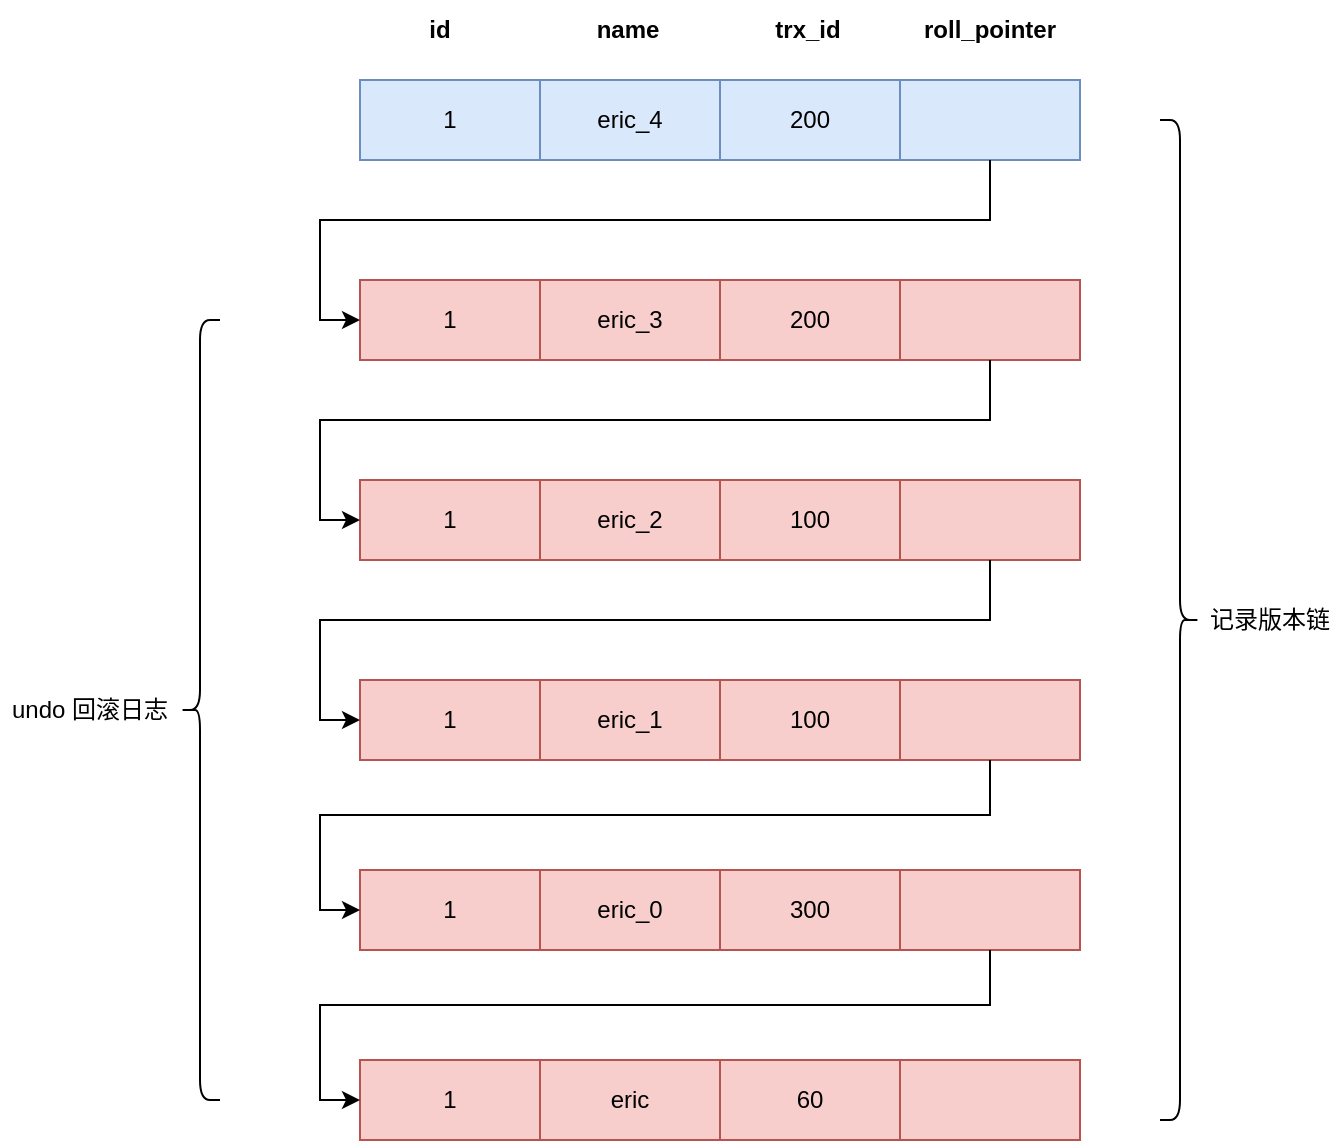 <mxfile version="18.0.6" type="github">
  <diagram id="kmHk08wQ4hHj-7ax0xLg" name="Page-1">
    <mxGraphModel dx="1186" dy="738" grid="1" gridSize="10" guides="1" tooltips="1" connect="1" arrows="1" fold="1" page="1" pageScale="1" pageWidth="827" pageHeight="1169" math="0" shadow="0">
      <root>
        <mxCell id="0" />
        <mxCell id="1" parent="0" />
        <mxCell id="a_EdkscYjYdFdSPlJ0fv-9" value="" style="group;fillColor=#dae8fc;strokeColor=#6c8ebf;" vertex="1" connectable="0" parent="1">
          <mxGeometry x="220" y="190" width="360" height="40" as="geometry" />
        </mxCell>
        <mxCell id="a_EdkscYjYdFdSPlJ0fv-1" value="1" style="rounded=0;whiteSpace=wrap;html=1;fillColor=#dae8fc;strokeColor=#6c8ebf;" vertex="1" parent="a_EdkscYjYdFdSPlJ0fv-9">
          <mxGeometry width="90" height="40" as="geometry" />
        </mxCell>
        <mxCell id="a_EdkscYjYdFdSPlJ0fv-2" value="eric_4" style="rounded=0;whiteSpace=wrap;html=1;fillColor=#dae8fc;strokeColor=#6c8ebf;" vertex="1" parent="a_EdkscYjYdFdSPlJ0fv-9">
          <mxGeometry x="90" width="90" height="40" as="geometry" />
        </mxCell>
        <mxCell id="a_EdkscYjYdFdSPlJ0fv-3" value="200" style="rounded=0;whiteSpace=wrap;html=1;fillColor=#dae8fc;strokeColor=#6c8ebf;" vertex="1" parent="a_EdkscYjYdFdSPlJ0fv-9">
          <mxGeometry x="180" width="90" height="40" as="geometry" />
        </mxCell>
        <mxCell id="a_EdkscYjYdFdSPlJ0fv-4" value="" style="rounded=0;whiteSpace=wrap;html=1;fillColor=#dae8fc;strokeColor=#6c8ebf;" vertex="1" parent="a_EdkscYjYdFdSPlJ0fv-9">
          <mxGeometry x="270" width="90" height="40" as="geometry" />
        </mxCell>
        <mxCell id="a_EdkscYjYdFdSPlJ0fv-10" value="" style="group" vertex="1" connectable="0" parent="1">
          <mxGeometry x="220" y="290" width="360" height="40" as="geometry" />
        </mxCell>
        <mxCell id="a_EdkscYjYdFdSPlJ0fv-11" value="1" style="rounded=0;whiteSpace=wrap;html=1;fillColor=#f8cecc;strokeColor=#b85450;" vertex="1" parent="a_EdkscYjYdFdSPlJ0fv-10">
          <mxGeometry width="90" height="40" as="geometry" />
        </mxCell>
        <mxCell id="a_EdkscYjYdFdSPlJ0fv-12" value="eric_3" style="rounded=0;whiteSpace=wrap;html=1;fillColor=#f8cecc;strokeColor=#b85450;" vertex="1" parent="a_EdkscYjYdFdSPlJ0fv-10">
          <mxGeometry x="90" width="90" height="40" as="geometry" />
        </mxCell>
        <mxCell id="a_EdkscYjYdFdSPlJ0fv-13" value="200" style="rounded=0;whiteSpace=wrap;html=1;fillColor=#f8cecc;strokeColor=#b85450;" vertex="1" parent="a_EdkscYjYdFdSPlJ0fv-10">
          <mxGeometry x="180" width="90" height="40" as="geometry" />
        </mxCell>
        <mxCell id="a_EdkscYjYdFdSPlJ0fv-14" value="" style="rounded=0;whiteSpace=wrap;html=1;fillColor=#f8cecc;strokeColor=#b85450;" vertex="1" parent="a_EdkscYjYdFdSPlJ0fv-10">
          <mxGeometry x="270" width="90" height="40" as="geometry" />
        </mxCell>
        <mxCell id="a_EdkscYjYdFdSPlJ0fv-15" value="" style="group;fillColor=#f8cecc;strokeColor=#b85450;" vertex="1" connectable="0" parent="1">
          <mxGeometry x="220" y="390" width="360" height="40" as="geometry" />
        </mxCell>
        <mxCell id="a_EdkscYjYdFdSPlJ0fv-16" value="1" style="rounded=0;whiteSpace=wrap;html=1;fillColor=#f8cecc;strokeColor=#b85450;" vertex="1" parent="a_EdkscYjYdFdSPlJ0fv-15">
          <mxGeometry width="90" height="40" as="geometry" />
        </mxCell>
        <mxCell id="a_EdkscYjYdFdSPlJ0fv-17" value="eric_2" style="rounded=0;whiteSpace=wrap;html=1;fillColor=#f8cecc;strokeColor=#b85450;" vertex="1" parent="a_EdkscYjYdFdSPlJ0fv-15">
          <mxGeometry x="90" width="90" height="40" as="geometry" />
        </mxCell>
        <mxCell id="a_EdkscYjYdFdSPlJ0fv-18" value="100" style="rounded=0;whiteSpace=wrap;html=1;fillColor=#f8cecc;strokeColor=#b85450;" vertex="1" parent="a_EdkscYjYdFdSPlJ0fv-15">
          <mxGeometry x="180" width="90" height="40" as="geometry" />
        </mxCell>
        <mxCell id="a_EdkscYjYdFdSPlJ0fv-19" value="" style="rounded=0;whiteSpace=wrap;html=1;fillColor=#f8cecc;strokeColor=#b85450;" vertex="1" parent="a_EdkscYjYdFdSPlJ0fv-15">
          <mxGeometry x="270" width="90" height="40" as="geometry" />
        </mxCell>
        <mxCell id="a_EdkscYjYdFdSPlJ0fv-21" style="edgeStyle=orthogonalEdgeStyle;rounded=0;orthogonalLoop=1;jettySize=auto;html=1;exitX=0.5;exitY=1;exitDx=0;exitDy=0;entryX=0;entryY=0.5;entryDx=0;entryDy=0;" edge="1" parent="1" source="a_EdkscYjYdFdSPlJ0fv-4" target="a_EdkscYjYdFdSPlJ0fv-11">
          <mxGeometry relative="1" as="geometry" />
        </mxCell>
        <mxCell id="a_EdkscYjYdFdSPlJ0fv-22" style="edgeStyle=orthogonalEdgeStyle;rounded=0;orthogonalLoop=1;jettySize=auto;html=1;exitX=0.5;exitY=1;exitDx=0;exitDy=0;entryX=0;entryY=0.5;entryDx=0;entryDy=0;" edge="1" parent="1" source="a_EdkscYjYdFdSPlJ0fv-14" target="a_EdkscYjYdFdSPlJ0fv-16">
          <mxGeometry relative="1" as="geometry" />
        </mxCell>
        <mxCell id="a_EdkscYjYdFdSPlJ0fv-23" value="" style="group" vertex="1" connectable="0" parent="1">
          <mxGeometry x="220" y="490" width="360" height="40" as="geometry" />
        </mxCell>
        <mxCell id="a_EdkscYjYdFdSPlJ0fv-24" value="1" style="rounded=0;whiteSpace=wrap;html=1;fillColor=#f8cecc;strokeColor=#b85450;" vertex="1" parent="a_EdkscYjYdFdSPlJ0fv-23">
          <mxGeometry width="90" height="40" as="geometry" />
        </mxCell>
        <mxCell id="a_EdkscYjYdFdSPlJ0fv-25" value="eric_1" style="rounded=0;whiteSpace=wrap;html=1;fillColor=#f8cecc;strokeColor=#b85450;" vertex="1" parent="a_EdkscYjYdFdSPlJ0fv-23">
          <mxGeometry x="90" width="90" height="40" as="geometry" />
        </mxCell>
        <mxCell id="a_EdkscYjYdFdSPlJ0fv-26" value="100" style="rounded=0;whiteSpace=wrap;html=1;fillColor=#f8cecc;strokeColor=#b85450;" vertex="1" parent="a_EdkscYjYdFdSPlJ0fv-23">
          <mxGeometry x="180" width="90" height="40" as="geometry" />
        </mxCell>
        <mxCell id="a_EdkscYjYdFdSPlJ0fv-27" value="" style="rounded=0;whiteSpace=wrap;html=1;fillColor=#f8cecc;strokeColor=#b85450;" vertex="1" parent="a_EdkscYjYdFdSPlJ0fv-23">
          <mxGeometry x="270" width="90" height="40" as="geometry" />
        </mxCell>
        <mxCell id="a_EdkscYjYdFdSPlJ0fv-28" style="edgeStyle=orthogonalEdgeStyle;rounded=0;orthogonalLoop=1;jettySize=auto;html=1;exitX=0.5;exitY=1;exitDx=0;exitDy=0;entryX=0;entryY=0.5;entryDx=0;entryDy=0;" edge="1" parent="1" source="a_EdkscYjYdFdSPlJ0fv-19" target="a_EdkscYjYdFdSPlJ0fv-24">
          <mxGeometry relative="1" as="geometry" />
        </mxCell>
        <mxCell id="a_EdkscYjYdFdSPlJ0fv-29" value="" style="group;fillColor=#d5e8d4;strokeColor=#82b366;" vertex="1" connectable="0" parent="1">
          <mxGeometry x="220" y="585" width="360" height="40" as="geometry" />
        </mxCell>
        <mxCell id="a_EdkscYjYdFdSPlJ0fv-30" value="1" style="rounded=0;whiteSpace=wrap;html=1;fillColor=#f8cecc;strokeColor=#b85450;" vertex="1" parent="a_EdkscYjYdFdSPlJ0fv-29">
          <mxGeometry width="90" height="40" as="geometry" />
        </mxCell>
        <mxCell id="a_EdkscYjYdFdSPlJ0fv-31" value="eric_0" style="rounded=0;whiteSpace=wrap;html=1;fillColor=#f8cecc;strokeColor=#b85450;" vertex="1" parent="a_EdkscYjYdFdSPlJ0fv-29">
          <mxGeometry x="90" width="90" height="40" as="geometry" />
        </mxCell>
        <mxCell id="a_EdkscYjYdFdSPlJ0fv-32" value="300" style="rounded=0;whiteSpace=wrap;html=1;fillColor=#f8cecc;strokeColor=#b85450;" vertex="1" parent="a_EdkscYjYdFdSPlJ0fv-29">
          <mxGeometry x="180" width="90" height="40" as="geometry" />
        </mxCell>
        <mxCell id="a_EdkscYjYdFdSPlJ0fv-33" value="" style="rounded=0;whiteSpace=wrap;html=1;fillColor=#f8cecc;strokeColor=#b85450;" vertex="1" parent="a_EdkscYjYdFdSPlJ0fv-29">
          <mxGeometry x="270" width="90" height="40" as="geometry" />
        </mxCell>
        <mxCell id="a_EdkscYjYdFdSPlJ0fv-34" style="edgeStyle=orthogonalEdgeStyle;rounded=0;orthogonalLoop=1;jettySize=auto;html=1;exitX=0.5;exitY=1;exitDx=0;exitDy=0;entryX=0;entryY=0.5;entryDx=0;entryDy=0;" edge="1" parent="1" source="a_EdkscYjYdFdSPlJ0fv-27" target="a_EdkscYjYdFdSPlJ0fv-30">
          <mxGeometry relative="1" as="geometry" />
        </mxCell>
        <mxCell id="a_EdkscYjYdFdSPlJ0fv-37" value="id" style="text;html=1;strokeColor=none;fillColor=none;align=center;verticalAlign=middle;whiteSpace=wrap;rounded=0;fontStyle=1" vertex="1" parent="1">
          <mxGeometry x="230" y="150" width="60" height="30" as="geometry" />
        </mxCell>
        <mxCell id="a_EdkscYjYdFdSPlJ0fv-38" value="name" style="text;html=1;strokeColor=none;fillColor=none;align=center;verticalAlign=middle;whiteSpace=wrap;rounded=0;fontStyle=1" vertex="1" parent="1">
          <mxGeometry x="324" y="150" width="60" height="30" as="geometry" />
        </mxCell>
        <mxCell id="a_EdkscYjYdFdSPlJ0fv-39" value="trx_id" style="text;html=1;strokeColor=none;fillColor=none;align=center;verticalAlign=middle;whiteSpace=wrap;rounded=0;fontStyle=1" vertex="1" parent="1">
          <mxGeometry x="413.5" y="150" width="60" height="30" as="geometry" />
        </mxCell>
        <mxCell id="a_EdkscYjYdFdSPlJ0fv-40" value="roll_pointer" style="text;html=1;strokeColor=none;fillColor=none;align=center;verticalAlign=middle;whiteSpace=wrap;rounded=0;fontStyle=1" vertex="1" parent="1">
          <mxGeometry x="500" y="150" width="70" height="30" as="geometry" />
        </mxCell>
        <mxCell id="a_EdkscYjYdFdSPlJ0fv-43" value="" style="group;fillColor=#d5e8d4;strokeColor=#82b366;" vertex="1" connectable="0" parent="1">
          <mxGeometry x="220" y="680" width="360" height="40" as="geometry" />
        </mxCell>
        <mxCell id="a_EdkscYjYdFdSPlJ0fv-44" value="1" style="rounded=0;whiteSpace=wrap;html=1;fillColor=#f8cecc;strokeColor=#b85450;" vertex="1" parent="a_EdkscYjYdFdSPlJ0fv-43">
          <mxGeometry width="90" height="40" as="geometry" />
        </mxCell>
        <mxCell id="a_EdkscYjYdFdSPlJ0fv-45" value="eric" style="rounded=0;whiteSpace=wrap;html=1;fillColor=#f8cecc;strokeColor=#b85450;" vertex="1" parent="a_EdkscYjYdFdSPlJ0fv-43">
          <mxGeometry x="90" width="90" height="40" as="geometry" />
        </mxCell>
        <mxCell id="a_EdkscYjYdFdSPlJ0fv-46" value="60" style="rounded=0;whiteSpace=wrap;html=1;fillColor=#f8cecc;strokeColor=#b85450;" vertex="1" parent="a_EdkscYjYdFdSPlJ0fv-43">
          <mxGeometry x="180" width="90" height="40" as="geometry" />
        </mxCell>
        <mxCell id="a_EdkscYjYdFdSPlJ0fv-47" value="" style="rounded=0;whiteSpace=wrap;html=1;fillColor=#f8cecc;strokeColor=#b85450;" vertex="1" parent="a_EdkscYjYdFdSPlJ0fv-43">
          <mxGeometry x="270" width="90" height="40" as="geometry" />
        </mxCell>
        <mxCell id="a_EdkscYjYdFdSPlJ0fv-49" style="edgeStyle=orthogonalEdgeStyle;rounded=0;orthogonalLoop=1;jettySize=auto;html=1;exitX=0.5;exitY=1;exitDx=0;exitDy=0;entryX=0;entryY=0.5;entryDx=0;entryDy=0;" edge="1" parent="1" source="a_EdkscYjYdFdSPlJ0fv-33" target="a_EdkscYjYdFdSPlJ0fv-44">
          <mxGeometry relative="1" as="geometry" />
        </mxCell>
        <mxCell id="a_EdkscYjYdFdSPlJ0fv-50" value="" style="shape=curlyBracket;whiteSpace=wrap;html=1;rounded=1;flipH=1;" vertex="1" parent="1">
          <mxGeometry x="620" y="210" width="20" height="500" as="geometry" />
        </mxCell>
        <mxCell id="a_EdkscYjYdFdSPlJ0fv-51" value="记录版本链" style="text;html=1;strokeColor=none;fillColor=none;align=center;verticalAlign=middle;whiteSpace=wrap;rounded=0;" vertex="1" parent="1">
          <mxGeometry x="640" y="445" width="70" height="30" as="geometry" />
        </mxCell>
        <mxCell id="a_EdkscYjYdFdSPlJ0fv-52" value="" style="shape=curlyBracket;whiteSpace=wrap;html=1;rounded=1;" vertex="1" parent="1">
          <mxGeometry x="130" y="310" width="20" height="390" as="geometry" />
        </mxCell>
        <mxCell id="a_EdkscYjYdFdSPlJ0fv-53" value="undo 回滚日志" style="text;html=1;strokeColor=none;fillColor=none;align=center;verticalAlign=middle;whiteSpace=wrap;rounded=0;" vertex="1" parent="1">
          <mxGeometry x="40" y="490" width="90" height="30" as="geometry" />
        </mxCell>
      </root>
    </mxGraphModel>
  </diagram>
</mxfile>
